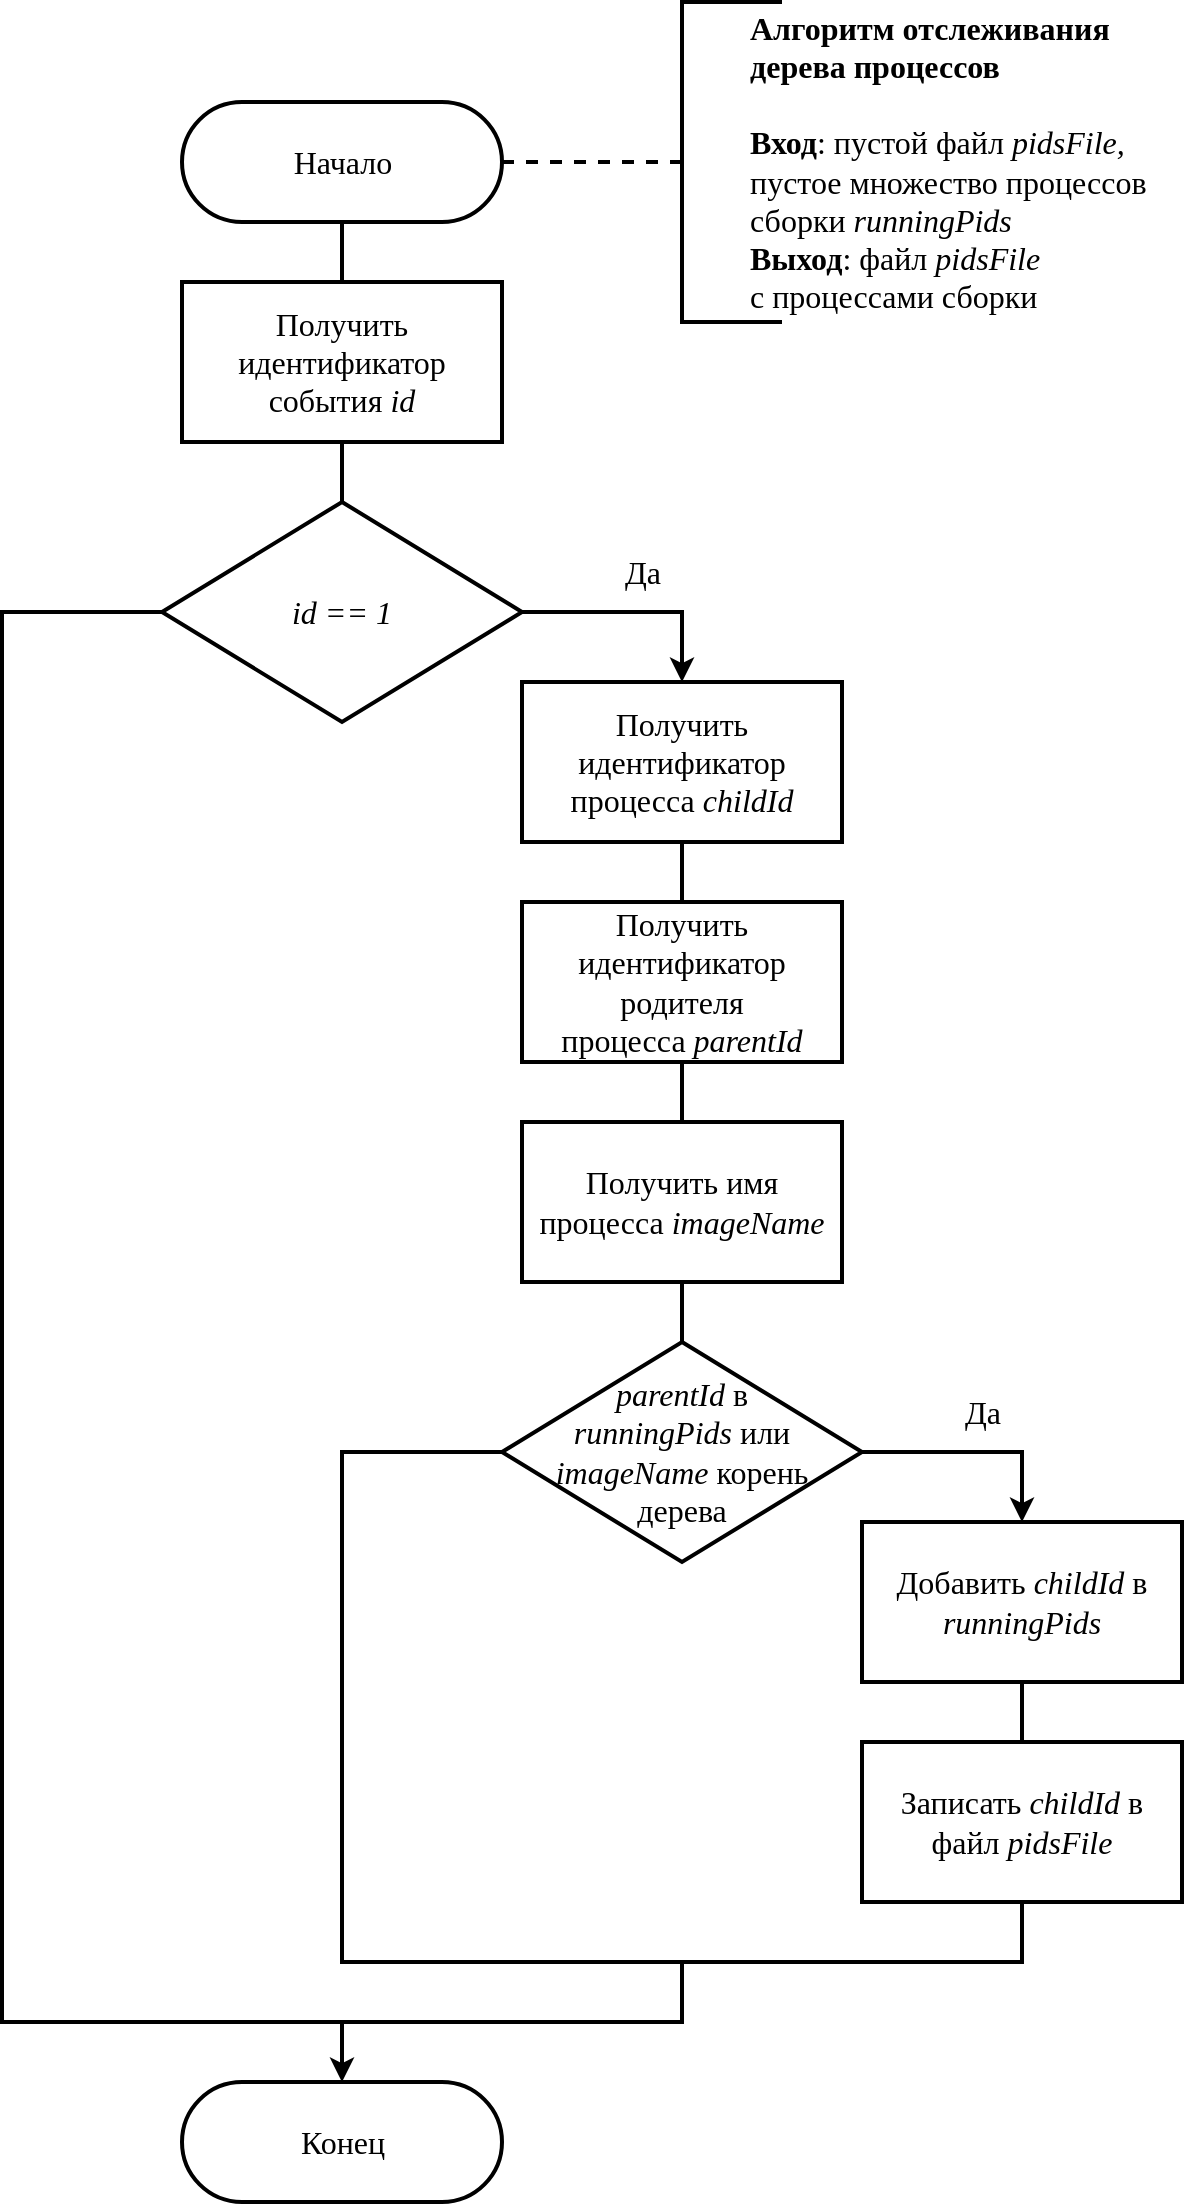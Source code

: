 <mxfile version="20.2.3" type="device"><diagram id="-M74jg76EOG9x9oGY2eQ" name="Page-1"><mxGraphModel dx="3066" dy="589" grid="1" gridSize="10" guides="1" tooltips="1" connect="1" arrows="1" fold="1" page="1" pageScale="1" pageWidth="700" pageHeight="1200" math="1" shadow="0"><root><mxCell id="0"/><mxCell id="1" parent="0"/><mxCell id="6" value="&lt;div style=&quot;font-size: 16px;&quot;&gt;&lt;span style=&quot;white-space: pre;&quot;&gt;&#9;&lt;/span&gt;&lt;b&gt;Алгоритм отслеживания&amp;nbsp;&lt;/b&gt;&lt;/div&gt;&lt;div style=&quot;font-size: 16px;&quot;&gt;&lt;b&gt;&lt;span style=&quot;white-space: pre;&quot;&gt;&#9;&lt;/span&gt;дерева процессов&lt;/b&gt;&lt;/div&gt;&lt;div style=&quot;font-size: 16px;&quot;&gt;&lt;br&gt;&lt;/div&gt;&lt;span style=&quot;font-size: 16px;&quot;&gt;&#9;&lt;/span&gt;&lt;span style=&quot;white-space: pre;&quot;&gt;&#9;&lt;/span&gt;&lt;b&gt;Вход&lt;/b&gt;: пустой файл &lt;i&gt;pidsFile,&lt;br&gt;&lt;/i&gt;&lt;span style=&quot;white-space: pre;&quot;&gt;&#9;&lt;/span&gt;пустое множество процессов &lt;br&gt;&lt;span style=&quot;white-space: pre;&quot;&gt;&#9;&lt;/span&gt;сборки &lt;i&gt;runningPids&lt;/i&gt;&lt;br style=&quot;font-size: 16px;&quot;&gt;&lt;span style=&quot;font-size: 16px;&quot;&gt;&#9;&lt;/span&gt;&lt;span style=&quot;white-space: pre;&quot;&gt;&#9;&lt;/span&gt;&lt;b&gt;Выход&lt;/b&gt;: файл&amp;nbsp;&lt;i&gt;pidsFile&lt;br&gt;&lt;span style=&quot;white-space: pre;&quot;&gt;&#9;&lt;/span&gt;&lt;/i&gt;c процессами сборки" style="strokeWidth=2;html=1;shape=mxgraph.flowchart.annotation_1;align=left;pointerEvents=1;fontFamily=Times New Roman;fontSize=16;spacing=2;" parent="1" vertex="1"><mxGeometry x="-1705" y="50" width="50" height="160" as="geometry"/></mxCell><mxCell id="ZIrKYFhFNhJVbyh8ag3z-66" style="edgeStyle=orthogonalEdgeStyle;rounded=0;orthogonalLoop=1;jettySize=auto;html=1;exitX=0.5;exitY=0.5;exitDx=0;exitDy=-30;exitPerimeter=0;fontFamily=Times New Roman;fontSize=16;endArrow=classic;endFill=1;strokeWidth=2;entryX=0.5;entryY=0.5;entryDx=0;entryDy=-30;entryPerimeter=0;" edge="1" parent="1" target="18"><mxGeometry relative="1" as="geometry"><mxPoint x="-1875" y="1060" as="sourcePoint"/></mxGeometry></mxCell><mxCell id="18" value="&lt;font style=&quot;font-size: 16px;&quot;&gt;Конец&lt;/font&gt;" style="html=1;dashed=0;whitespace=wrap;shape=mxgraph.dfd.start;strokeWidth=2;fontFamily=Times New Roman;fontSize=16;spacing=2;" parent="1" vertex="1"><mxGeometry x="-1955" y="1090" width="160" height="60" as="geometry"/></mxCell><mxCell id="ZIrKYFhFNhJVbyh8ag3z-55" style="edgeStyle=orthogonalEdgeStyle;rounded=0;orthogonalLoop=1;jettySize=auto;html=1;exitX=0.5;exitY=1;exitDx=0;exitDy=0;entryX=0.5;entryY=0;entryDx=0;entryDy=0;entryPerimeter=0;fontFamily=Times New Roman;fontSize=16;endArrow=none;endFill=0;strokeWidth=2;" edge="1" parent="1" source="31" target="ZIrKYFhFNhJVbyh8ag3z-53"><mxGeometry relative="1" as="geometry"/></mxCell><mxCell id="31" value="&lt;font style=&quot;font-size: 16px;&quot;&gt;Получить идентификатор события &lt;i&gt;id&lt;/i&gt;&lt;br style=&quot;font-size: 16px;&quot;&gt;&lt;/font&gt;" style="rounded=0;whiteSpace=wrap;html=1;strokeWidth=2;fontFamily=Times New Roman;fontSize=16;spacing=2;" parent="1" vertex="1"><mxGeometry x="-1955" y="190" width="160" height="80" as="geometry"/></mxCell><mxCell id="ZIrKYFhFNhJVbyh8ag3z-54" style="edgeStyle=orthogonalEdgeStyle;rounded=0;orthogonalLoop=1;jettySize=auto;html=1;exitX=0.5;exitY=0.5;exitDx=0;exitDy=30;exitPerimeter=0;entryX=0.5;entryY=0;entryDx=0;entryDy=0;fontFamily=Times New Roman;fontSize=16;endArrow=none;endFill=0;strokeWidth=2;" edge="1" parent="1" source="ZIrKYFhFNhJVbyh8ag3z-43" target="31"><mxGeometry relative="1" as="geometry"/></mxCell><mxCell id="ZIrKYFhFNhJVbyh8ag3z-67" style="edgeStyle=orthogonalEdgeStyle;rounded=0;orthogonalLoop=1;jettySize=auto;html=1;exitX=1;exitY=0.5;exitDx=0;exitDy=0;exitPerimeter=0;entryX=0;entryY=0.5;entryDx=0;entryDy=0;entryPerimeter=0;fontFamily=Times New Roman;fontSize=16;endArrow=none;endFill=0;strokeWidth=2;dashed=1;" edge="1" parent="1" source="ZIrKYFhFNhJVbyh8ag3z-43" target="6"><mxGeometry relative="1" as="geometry"/></mxCell><mxCell id="ZIrKYFhFNhJVbyh8ag3z-43" value="Начало" style="html=1;dashed=0;whitespace=wrap;shape=mxgraph.dfd.start;strokeWidth=2;fontFamily=Times New Roman;fontSize=16;spacing=2;" vertex="1" parent="1"><mxGeometry x="-1955" y="100" width="160" height="60" as="geometry"/></mxCell><mxCell id="ZIrKYFhFNhJVbyh8ag3z-58" style="edgeStyle=orthogonalEdgeStyle;rounded=0;orthogonalLoop=1;jettySize=auto;html=1;exitX=0.5;exitY=1;exitDx=0;exitDy=0;entryX=0.5;entryY=0;entryDx=0;entryDy=0;fontFamily=Times New Roman;fontSize=16;endArrow=none;endFill=0;strokeWidth=2;" edge="1" parent="1" source="ZIrKYFhFNhJVbyh8ag3z-44" target="ZIrKYFhFNhJVbyh8ag3z-45"><mxGeometry relative="1" as="geometry"/></mxCell><mxCell id="ZIrKYFhFNhJVbyh8ag3z-44" value="&lt;font style=&quot;font-size: 16px;&quot;&gt;Получить идентификатор процесса &lt;i&gt;childId&lt;/i&gt;&lt;br style=&quot;font-size: 16px;&quot;&gt;&lt;/font&gt;" style="rounded=0;whiteSpace=wrap;html=1;strokeWidth=2;fontFamily=Times New Roman;fontSize=16;spacing=2;" vertex="1" parent="1"><mxGeometry x="-1785" y="390" width="160" height="80" as="geometry"/></mxCell><mxCell id="ZIrKYFhFNhJVbyh8ag3z-59" style="edgeStyle=orthogonalEdgeStyle;rounded=0;orthogonalLoop=1;jettySize=auto;html=1;exitX=0.5;exitY=1;exitDx=0;exitDy=0;entryX=0.5;entryY=0;entryDx=0;entryDy=0;fontFamily=Times New Roman;fontSize=16;endArrow=none;endFill=0;strokeWidth=2;" edge="1" parent="1" source="ZIrKYFhFNhJVbyh8ag3z-45" target="ZIrKYFhFNhJVbyh8ag3z-46"><mxGeometry relative="1" as="geometry"/></mxCell><mxCell id="ZIrKYFhFNhJVbyh8ag3z-45" value="&lt;font style=&quot;font-size: 16px;&quot;&gt;Получить идентификатор родителя процесса&amp;nbsp;&lt;i&gt;parentId&lt;/i&gt;&lt;br style=&quot;font-size: 16px;&quot;&gt;&lt;/font&gt;" style="rounded=0;whiteSpace=wrap;html=1;strokeWidth=2;fontFamily=Times New Roman;fontSize=16;spacing=2;" vertex="1" parent="1"><mxGeometry x="-1785" y="500" width="160" height="80" as="geometry"/></mxCell><mxCell id="ZIrKYFhFNhJVbyh8ag3z-60" style="edgeStyle=orthogonalEdgeStyle;rounded=0;orthogonalLoop=1;jettySize=auto;html=1;exitX=0.5;exitY=1;exitDx=0;exitDy=0;entryX=0.5;entryY=0;entryDx=0;entryDy=0;entryPerimeter=0;fontFamily=Times New Roman;fontSize=16;endArrow=none;endFill=0;strokeWidth=2;" edge="1" parent="1" source="ZIrKYFhFNhJVbyh8ag3z-46" target="ZIrKYFhFNhJVbyh8ag3z-52"><mxGeometry relative="1" as="geometry"/></mxCell><mxCell id="ZIrKYFhFNhJVbyh8ag3z-46" value="&lt;font style=&quot;font-size: 16px;&quot;&gt;Получить имя процесса &lt;i&gt;imageName&lt;/i&gt;&lt;br style=&quot;font-size: 16px;&quot;&gt;&lt;/font&gt;" style="rounded=0;whiteSpace=wrap;html=1;strokeWidth=2;fontFamily=Times New Roman;fontSize=16;spacing=2;" vertex="1" parent="1"><mxGeometry x="-1785" y="610" width="160" height="80" as="geometry"/></mxCell><mxCell id="ZIrKYFhFNhJVbyh8ag3z-47" value="&lt;font style=&quot;font-size: 16px;&quot;&gt;Записать &lt;i&gt;childId&lt;/i&gt; в файл &lt;i&gt;pidsFile&lt;/i&gt;&lt;br style=&quot;font-size: 16px;&quot;&gt;&lt;/font&gt;" style="rounded=0;whiteSpace=wrap;html=1;strokeWidth=2;fontFamily=Times New Roman;fontSize=16;spacing=2;" vertex="1" parent="1"><mxGeometry x="-1615" y="920" width="160" height="80" as="geometry"/></mxCell><mxCell id="ZIrKYFhFNhJVbyh8ag3z-63" style="edgeStyle=orthogonalEdgeStyle;rounded=0;orthogonalLoop=1;jettySize=auto;html=1;exitX=0.5;exitY=1;exitDx=0;exitDy=0;entryX=0.5;entryY=0;entryDx=0;entryDy=0;fontFamily=Times New Roman;fontSize=16;endArrow=none;endFill=0;strokeWidth=2;" edge="1" parent="1" source="ZIrKYFhFNhJVbyh8ag3z-48" target="ZIrKYFhFNhJVbyh8ag3z-47"><mxGeometry relative="1" as="geometry"/></mxCell><mxCell id="ZIrKYFhFNhJVbyh8ag3z-48" value="&lt;font style=&quot;font-size: 16px;&quot;&gt;Добавить &lt;i&gt;childId&lt;/i&gt; в &lt;i&gt;runningPids&lt;/i&gt;&lt;br style=&quot;font-size: 16px;&quot;&gt;&lt;/font&gt;" style="rounded=0;whiteSpace=wrap;html=1;strokeWidth=2;fontFamily=Times New Roman;fontSize=16;spacing=2;" vertex="1" parent="1"><mxGeometry x="-1615" y="810" width="160" height="80" as="geometry"/></mxCell><mxCell id="ZIrKYFhFNhJVbyh8ag3z-61" style="edgeStyle=orthogonalEdgeStyle;rounded=0;orthogonalLoop=1;jettySize=auto;html=1;exitX=1;exitY=0.5;exitDx=0;exitDy=0;exitPerimeter=0;entryX=0.5;entryY=0;entryDx=0;entryDy=0;fontFamily=Times New Roman;fontSize=16;endArrow=classic;endFill=1;strokeWidth=2;" edge="1" parent="1" source="ZIrKYFhFNhJVbyh8ag3z-52" target="ZIrKYFhFNhJVbyh8ag3z-48"><mxGeometry relative="1" as="geometry"/></mxCell><mxCell id="ZIrKYFhFNhJVbyh8ag3z-65" style="edgeStyle=orthogonalEdgeStyle;rounded=0;orthogonalLoop=1;jettySize=auto;html=1;exitX=0;exitY=0.5;exitDx=0;exitDy=0;exitPerimeter=0;entryX=0.5;entryY=1;entryDx=0;entryDy=0;fontFamily=Times New Roman;fontSize=16;endArrow=none;endFill=0;strokeWidth=2;" edge="1" parent="1" source="ZIrKYFhFNhJVbyh8ag3z-52" target="ZIrKYFhFNhJVbyh8ag3z-47"><mxGeometry relative="1" as="geometry"><Array as="points"><mxPoint x="-1875" y="775"/><mxPoint x="-1875" y="1030"/><mxPoint x="-1535" y="1030"/></Array></mxGeometry></mxCell><mxCell id="ZIrKYFhFNhJVbyh8ag3z-52" value="&lt;font style=&quot;font-size: 16px;&quot;&gt;&lt;i&gt;parentId &lt;/i&gt;в &lt;br&gt;&lt;i&gt;runningPids &lt;/i&gt;или&lt;br&gt;&lt;i&gt;imageName&lt;/i&gt; корень &lt;br&gt;дерева&lt;/font&gt;" style="strokeWidth=2;html=1;shape=mxgraph.flowchart.decision;whiteSpace=wrap;fontFamily=Times New Roman;fontSize=16;spacing=2;" vertex="1" parent="1"><mxGeometry x="-1795" y="720" width="180" height="110" as="geometry"/></mxCell><mxCell id="ZIrKYFhFNhJVbyh8ag3z-56" style="edgeStyle=orthogonalEdgeStyle;rounded=0;orthogonalLoop=1;jettySize=auto;html=1;exitX=1;exitY=0.5;exitDx=0;exitDy=0;exitPerimeter=0;entryX=0.5;entryY=0;entryDx=0;entryDy=0;fontFamily=Times New Roman;fontSize=16;endArrow=classic;endFill=1;strokeWidth=2;" edge="1" parent="1" source="ZIrKYFhFNhJVbyh8ag3z-53" target="ZIrKYFhFNhJVbyh8ag3z-44"><mxGeometry relative="1" as="geometry"/></mxCell><mxCell id="ZIrKYFhFNhJVbyh8ag3z-64" style="edgeStyle=orthogonalEdgeStyle;rounded=0;orthogonalLoop=1;jettySize=auto;html=1;exitX=0;exitY=0.5;exitDx=0;exitDy=0;exitPerimeter=0;fontFamily=Times New Roman;fontSize=16;endArrow=none;endFill=0;strokeWidth=2;" edge="1" parent="1" source="ZIrKYFhFNhJVbyh8ag3z-53"><mxGeometry relative="1" as="geometry"><mxPoint x="-1705" y="1030" as="targetPoint"/><Array as="points"><mxPoint x="-2045" y="355"/><mxPoint x="-2045" y="1060"/><mxPoint x="-1705" y="1060"/></Array></mxGeometry></mxCell><mxCell id="ZIrKYFhFNhJVbyh8ag3z-53" value="&lt;i&gt;id == 1&lt;/i&gt;" style="strokeWidth=2;html=1;shape=mxgraph.flowchart.decision;whiteSpace=wrap;fontFamily=Times New Roman;fontSize=16;spacing=2;" vertex="1" parent="1"><mxGeometry x="-1965" y="300" width="180" height="110" as="geometry"/></mxCell><mxCell id="ZIrKYFhFNhJVbyh8ag3z-57" value="Да" style="text;html=1;align=center;verticalAlign=middle;resizable=0;points=[];autosize=1;strokeColor=none;fillColor=none;fontSize=16;fontFamily=Times New Roman;" vertex="1" parent="1"><mxGeometry x="-1745" y="320" width="40" height="30" as="geometry"/></mxCell><mxCell id="ZIrKYFhFNhJVbyh8ag3z-62" value="Да" style="text;html=1;align=center;verticalAlign=middle;resizable=0;points=[];autosize=1;strokeColor=none;fillColor=none;fontSize=16;fontFamily=Times New Roman;" vertex="1" parent="1"><mxGeometry x="-1575" y="740" width="40" height="30" as="geometry"/></mxCell></root></mxGraphModel></diagram></mxfile>